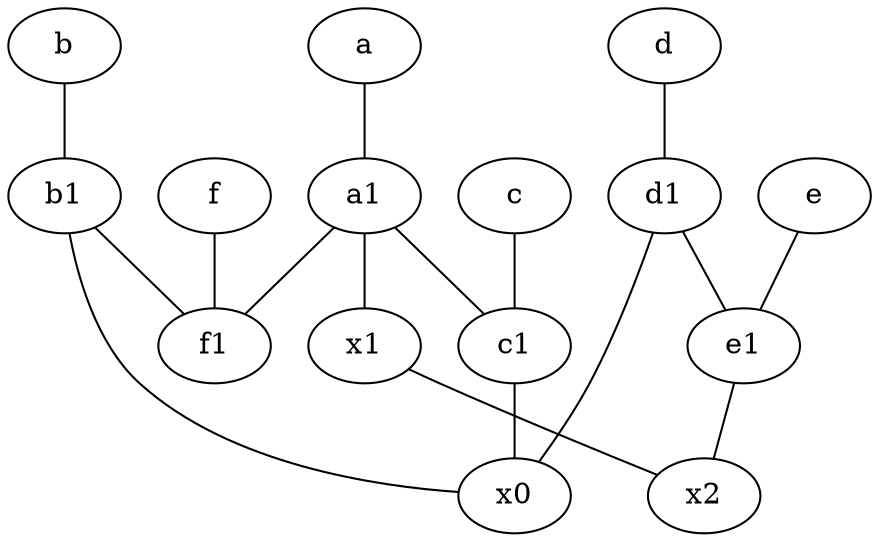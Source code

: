 graph {
	node [labelfontsize=50]
	x1 [labelfontsize=50]
	f [labelfontsize=50 pos="3,9!"]
	d [labelfontsize=50 pos="2,5!"]
	c [labelfontsize=50 pos="4.5,2!"]
	f1 [labelfontsize=50 pos="3,8!"]
	b [labelfontsize=50 pos="10,4!"]
	x0 [labelfontsize=50]
	c1 [labelfontsize=50 pos="4.5,3!"]
	d1 [labelfontsize=50 pos="3,5!"]
	x2 [labelfontsize=50]
	a [labelfontsize=50 pos="8,2!"]
	b1 [labelfontsize=50 pos="9,4!"]
	e1 [labelfontsize=50 pos="7,7!"]
	a1 [labelfontsize=50 pos="8,3!"]
	e [labelfontsize=50 pos="7,9!"]
	e -- e1
	x1 -- x2
	b1 -- x0
	a1 -- f1
	a1 -- c1
	c1 -- x0
	a -- a1
	e1 -- x2
	a1 -- x1
	b -- b1
	d1 -- x0
	c -- c1
	d1 -- e1
	f -- f1
	d -- d1
	b1 -- f1
}
